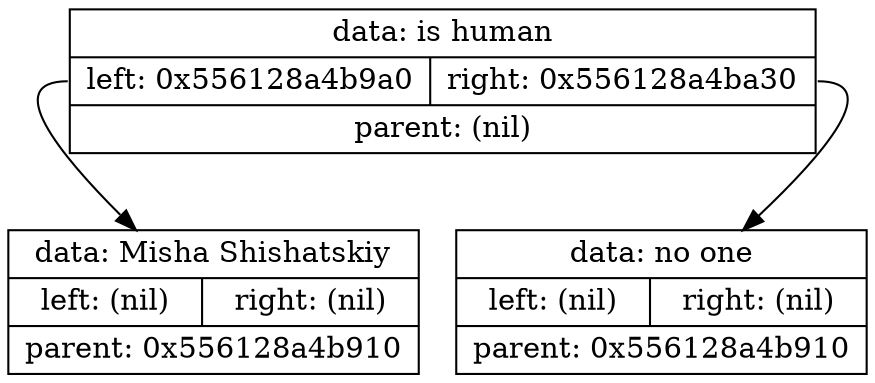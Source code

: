 digraph dump
{
	node0x556128a4b910 [shape = "record", label = "{<f1>data: is human|{<f2>left: 0x556128a4b9a0|<f3>right: 0x556128a4ba30}|<f4>parent: (nil)}"];
	node0x556128a4b9a0 [shape = "record", label = "{<f1>data: Misha Shishatskiy|{<f2>left: (nil)|<f3>right: (nil)}|<f4>parent: 0x556128a4b910}"];
	node0x556128a4b910:f2 -> node0x556128a4b9a0
	node0x556128a4ba30 [shape = "record", label = "{<f1>data: no one|{<f2>left: (nil)|<f3>right: (nil)}|<f4>parent: 0x556128a4b910}"];
	node0x556128a4b910:f3 -> node0x556128a4ba30

}
